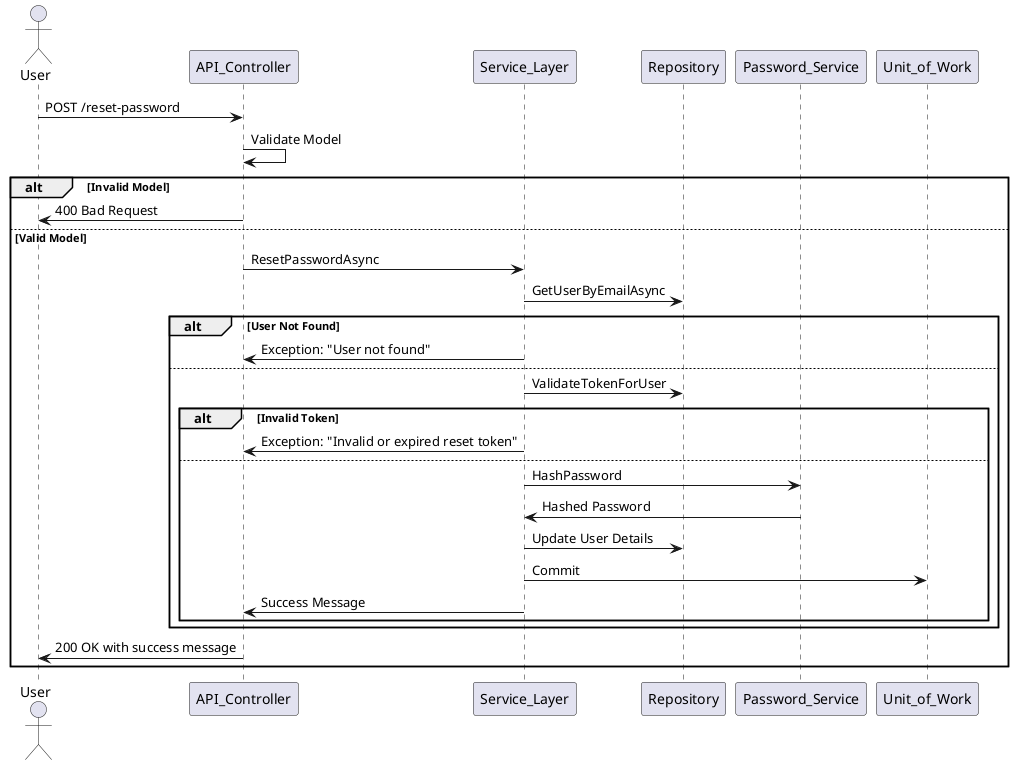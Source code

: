 
@startuml
actor User
participant API_Controller
participant Service_Layer
participant Repository
participant Password_Service
participant Unit_of_Work

User -> API_Controller: POST /reset-password
API_Controller -> API_Controller: Validate Model
alt Invalid Model
    API_Controller -> User: 400 Bad Request
else Valid Model
    API_Controller -> Service_Layer: ResetPasswordAsync
    Service_Layer -> Repository: GetUserByEmailAsync
    alt User Not Found
        Service_Layer -> API_Controller: Exception: "User not found"
    else
        Service_Layer -> Repository: ValidateTokenForUser
        alt Invalid Token
            Service_Layer -> API_Controller: Exception: "Invalid or expired reset token"
        else
            Service_Layer -> Password_Service: HashPassword
            Password_Service -> Service_Layer: Hashed Password
            Service_Layer -> Repository: Update User Details
            Service_Layer -> Unit_of_Work: Commit
            Service_Layer -> API_Controller: Success Message
        end
    end
    API_Controller -> User: 200 OK with success message
end
@enduml
